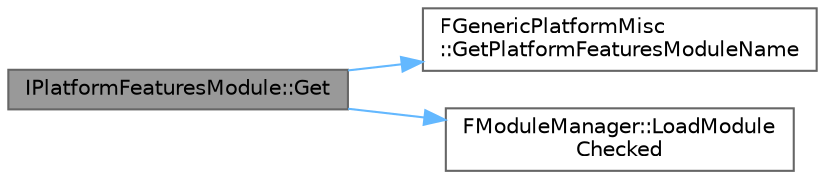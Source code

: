 digraph "IPlatformFeaturesModule::Get"
{
 // INTERACTIVE_SVG=YES
 // LATEX_PDF_SIZE
  bgcolor="transparent";
  edge [fontname=Helvetica,fontsize=10,labelfontname=Helvetica,labelfontsize=10];
  node [fontname=Helvetica,fontsize=10,shape=box,height=0.2,width=0.4];
  rankdir="LR";
  Node1 [id="Node000001",label="IPlatformFeaturesModule::Get",height=0.2,width=0.4,color="gray40", fillcolor="grey60", style="filled", fontcolor="black",tooltip=" "];
  Node1 -> Node2 [id="edge1_Node000001_Node000002",color="steelblue1",style="solid",tooltip=" "];
  Node2 [id="Node000002",label="FGenericPlatformMisc\l::GetPlatformFeaturesModuleName",height=0.2,width=0.4,color="grey40", fillcolor="white", style="filled",URL="$d1/de8/structFGenericPlatformMisc.html#a3eb3347f9b4a608ecbda96f9035bf0ff",tooltip="Return the name of the platform features module."];
  Node1 -> Node3 [id="edge2_Node000001_Node000003",color="steelblue1",style="solid",tooltip=" "];
  Node3 [id="Node000003",label="FModuleManager::LoadModule\lChecked",height=0.2,width=0.4,color="grey40", fillcolor="white", style="filled",URL="$dd/dbe/classFModuleManager.html#a9af4fbbe86837ef50fcdf917fbfbe878",tooltip="Loads the specified module, checking to ensure it exists."];
}
